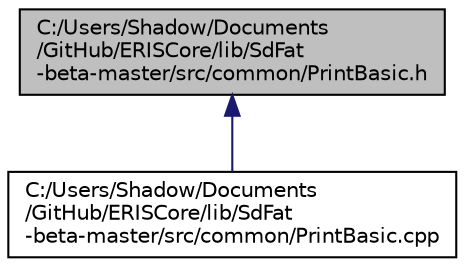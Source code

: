 digraph "C:/Users/Shadow/Documents/GitHub/ERISCore/lib/SdFat-beta-master/src/common/PrintBasic.h"
{
 // LATEX_PDF_SIZE
  edge [fontname="Helvetica",fontsize="10",labelfontname="Helvetica",labelfontsize="10"];
  node [fontname="Helvetica",fontsize="10",shape=record];
  Node1 [label="C:/Users/Shadow/Documents\l/GitHub/ERISCore/lib/SdFat\l-beta-master/src/common/PrintBasic.h",height=0.2,width=0.4,color="black", fillcolor="grey75", style="filled", fontcolor="black",tooltip="Stream/Print like replacement for non-Arduino systems."];
  Node1 -> Node2 [dir="back",color="midnightblue",fontsize="10",style="solid",fontname="Helvetica"];
  Node2 [label="C:/Users/Shadow/Documents\l/GitHub/ERISCore/lib/SdFat\l-beta-master/src/common/PrintBasic.cpp",height=0.2,width=0.4,color="black", fillcolor="white", style="filled",URL="$_print_basic_8cpp.html",tooltip=" "];
}
